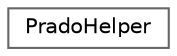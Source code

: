 digraph "Graphical Class Hierarchy"
{
 // LATEX_PDF_SIZE
  bgcolor="transparent";
  edge [fontname=Helvetica,fontsize=10,labelfontname=Helvetica,labelfontsize=10];
  node [fontname=Helvetica,fontsize=10,shape=box,height=0.2,width=0.4];
  rankdir="LR";
  Node0 [id="Node000000",label="PradoHelper",height=0.2,width=0.4,color="grey40", fillcolor="white", style="filled",URL="$class_prado_helper.html",tooltip=" "];
}
